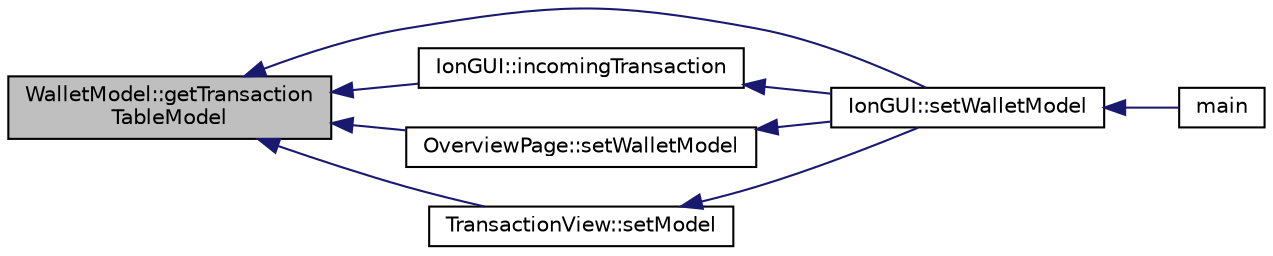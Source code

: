 digraph "WalletModel::getTransactionTableModel"
{
  edge [fontname="Helvetica",fontsize="10",labelfontname="Helvetica",labelfontsize="10"];
  node [fontname="Helvetica",fontsize="10",shape=record];
  rankdir="LR";
  Node715 [label="WalletModel::getTransaction\lTableModel",height=0.2,width=0.4,color="black", fillcolor="grey75", style="filled", fontcolor="black"];
  Node715 -> Node716 [dir="back",color="midnightblue",fontsize="10",style="solid",fontname="Helvetica"];
  Node716 [label="IonGUI::setWalletModel",height=0.2,width=0.4,color="black", fillcolor="white", style="filled",URL="$dc/d0b/class_ion_g_u_i.html#a37f87db65498b036d387c705a749c45d",tooltip="Set the wallet model. "];
  Node716 -> Node717 [dir="back",color="midnightblue",fontsize="10",style="solid",fontname="Helvetica"];
  Node717 [label="main",height=0.2,width=0.4,color="black", fillcolor="white", style="filled",URL="$d5/d2d/ion_8cpp.html#a0ddf1224851353fc92bfbff6f499fa97"];
  Node715 -> Node718 [dir="back",color="midnightblue",fontsize="10",style="solid",fontname="Helvetica"];
  Node718 [label="IonGUI::incomingTransaction",height=0.2,width=0.4,color="black", fillcolor="white", style="filled",URL="$dc/d0b/class_ion_g_u_i.html#acdb78c5d98fb4528bd0e9f5b9c5ad048",tooltip="Show incoming transaction notification for new transactions. "];
  Node718 -> Node716 [dir="back",color="midnightblue",fontsize="10",style="solid",fontname="Helvetica"];
  Node715 -> Node719 [dir="back",color="midnightblue",fontsize="10",style="solid",fontname="Helvetica"];
  Node719 [label="OverviewPage::setWalletModel",height=0.2,width=0.4,color="black", fillcolor="white", style="filled",URL="$d1/d91/class_overview_page.html#a2ed52a3a87e9c74fee38fa873c9bc71f"];
  Node719 -> Node716 [dir="back",color="midnightblue",fontsize="10",style="solid",fontname="Helvetica"];
  Node715 -> Node720 [dir="back",color="midnightblue",fontsize="10",style="solid",fontname="Helvetica"];
  Node720 [label="TransactionView::setModel",height=0.2,width=0.4,color="black", fillcolor="white", style="filled",URL="$d2/d2c/class_transaction_view.html#a4920c2cd57d72eb50248948fa160c83c"];
  Node720 -> Node716 [dir="back",color="midnightblue",fontsize="10",style="solid",fontname="Helvetica"];
}
